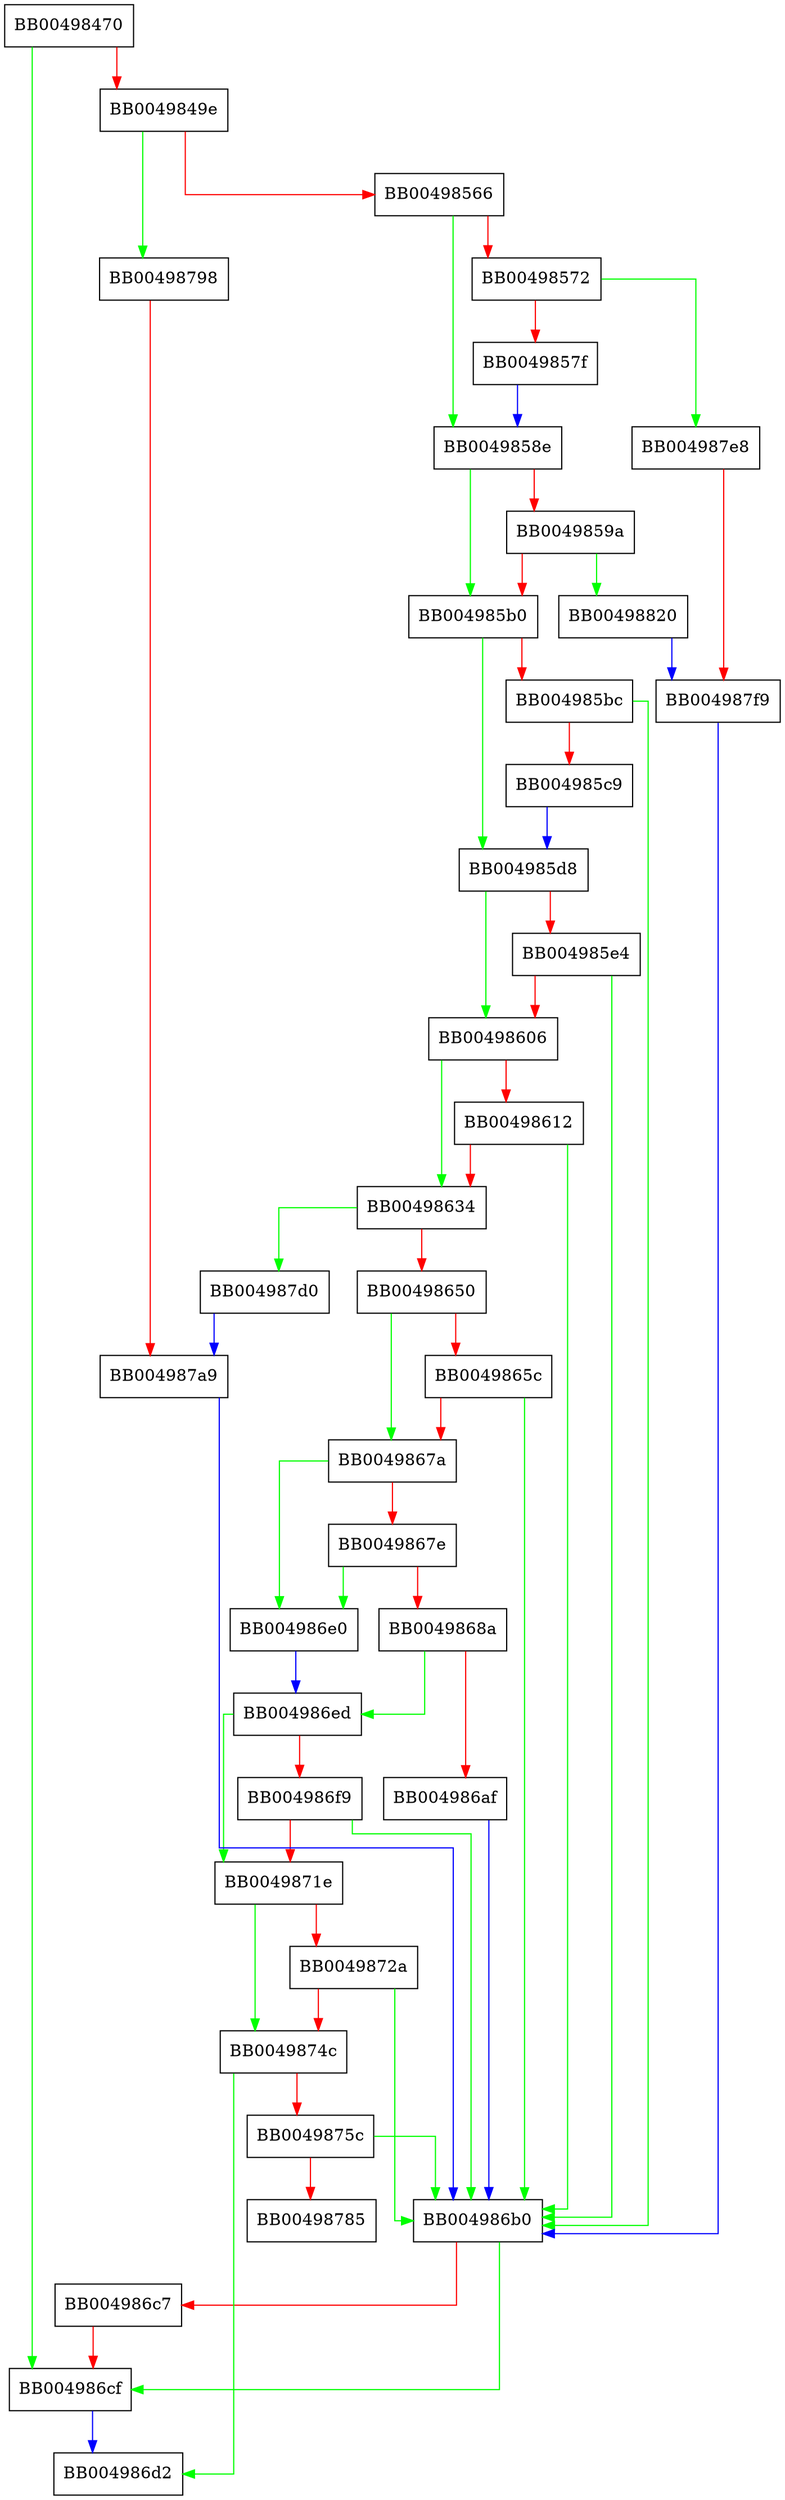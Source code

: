 digraph ssl_session_dup_intern {
  node [shape="box"];
  graph [splines=ortho];
  BB00498470 -> BB004986cf [color="green"];
  BB00498470 -> BB0049849e [color="red"];
  BB0049849e -> BB00498798 [color="green"];
  BB0049849e -> BB00498566 [color="red"];
  BB00498566 -> BB0049858e [color="green"];
  BB00498566 -> BB00498572 [color="red"];
  BB00498572 -> BB004987e8 [color="green"];
  BB00498572 -> BB0049857f [color="red"];
  BB0049857f -> BB0049858e [color="blue"];
  BB0049858e -> BB004985b0 [color="green"];
  BB0049858e -> BB0049859a [color="red"];
  BB0049859a -> BB00498820 [color="green"];
  BB0049859a -> BB004985b0 [color="red"];
  BB004985b0 -> BB004985d8 [color="green"];
  BB004985b0 -> BB004985bc [color="red"];
  BB004985bc -> BB004986b0 [color="green"];
  BB004985bc -> BB004985c9 [color="red"];
  BB004985c9 -> BB004985d8 [color="blue"];
  BB004985d8 -> BB00498606 [color="green"];
  BB004985d8 -> BB004985e4 [color="red"];
  BB004985e4 -> BB004986b0 [color="green"];
  BB004985e4 -> BB00498606 [color="red"];
  BB00498606 -> BB00498634 [color="green"];
  BB00498606 -> BB00498612 [color="red"];
  BB00498612 -> BB004986b0 [color="green"];
  BB00498612 -> BB00498634 [color="red"];
  BB00498634 -> BB004987d0 [color="green"];
  BB00498634 -> BB00498650 [color="red"];
  BB00498650 -> BB0049867a [color="green"];
  BB00498650 -> BB0049865c [color="red"];
  BB0049865c -> BB004986b0 [color="green"];
  BB0049865c -> BB0049867a [color="red"];
  BB0049867a -> BB004986e0 [color="green"];
  BB0049867a -> BB0049867e [color="red"];
  BB0049867e -> BB004986e0 [color="green"];
  BB0049867e -> BB0049868a [color="red"];
  BB0049868a -> BB004986ed [color="green"];
  BB0049868a -> BB004986af [color="red"];
  BB004986af -> BB004986b0 [color="blue"];
  BB004986b0 -> BB004986cf [color="green"];
  BB004986b0 -> BB004986c7 [color="red"];
  BB004986c7 -> BB004986cf [color="red"];
  BB004986cf -> BB004986d2 [color="blue"];
  BB004986e0 -> BB004986ed [color="blue"];
  BB004986ed -> BB0049871e [color="green"];
  BB004986ed -> BB004986f9 [color="red"];
  BB004986f9 -> BB004986b0 [color="green"];
  BB004986f9 -> BB0049871e [color="red"];
  BB0049871e -> BB0049874c [color="green"];
  BB0049871e -> BB0049872a [color="red"];
  BB0049872a -> BB004986b0 [color="green"];
  BB0049872a -> BB0049874c [color="red"];
  BB0049874c -> BB004986d2 [color="green"];
  BB0049874c -> BB0049875c [color="red"];
  BB0049875c -> BB004986b0 [color="green"];
  BB0049875c -> BB00498785 [color="red"];
  BB00498798 -> BB004987a9 [color="red"];
  BB004987a9 -> BB004986b0 [color="blue"];
  BB004987d0 -> BB004987a9 [color="blue"];
  BB004987e8 -> BB004987f9 [color="red"];
  BB004987f9 -> BB004986b0 [color="blue"];
  BB00498820 -> BB004987f9 [color="blue"];
}